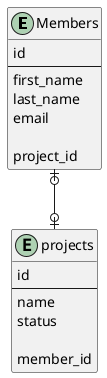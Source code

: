 @startuml

entity Members {
    id
    --
    first_name
    last_name
    email

    project_id
}

entity projects {
    id
    --
    name
    status

    member_id
}


Members |o--o| projects


@enduml